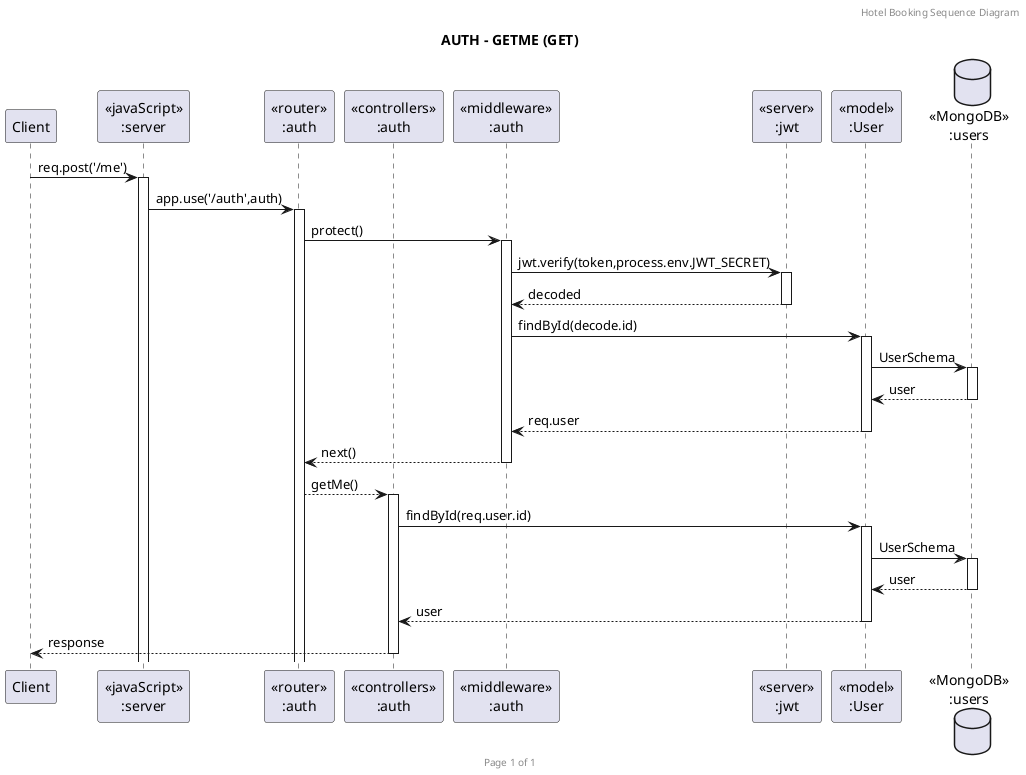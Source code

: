 @startuml Hotel Booking (AUTH)

header Hotel Booking Sequence Diagram
footer Page %page% of %lastpage%
title "AUTH - GETME (GET)"

participant "Client" as client
participant "<<javaScript>>\n:server" as server
participant "<<router>>\n:auth" as routerAuth
participant "<<controllers>>\n:auth" as controllersAuth
participant "<<middleware>>\n:auth" as middleware
participant "<<server>>\n:jwt" as jwtserver
participant "<<model>>\n:User" as modelUser
database "<<MongoDB>>\n:users" as UsersDatabase

client->server ++:req.post('/me')
server->routerAuth ++:app.use('/auth',auth)
routerAuth->middleware ++: protect()
middleware->jwtserver ++: jwt.verify(token,process.env.JWT_SECRET)
jwtserver-->middleware --: decoded
middleware->modelUser ++:findById(decode.id)
modelUser->UsersDatabase ++: UserSchema
UsersDatabase --> modelUser --: user
modelUser --> middleware --: req.user
middleware --> routerAuth --: next()
routerAuth --> controllersAuth ++: getMe()
controllersAuth -> modelUser ++: findById(req.user.id)
modelUser->UsersDatabase ++: UserSchema
UsersDatabase-->modelUser --: user
modelUser-->controllersAuth --: user
controllersAuth--> client --: response
@enduml
